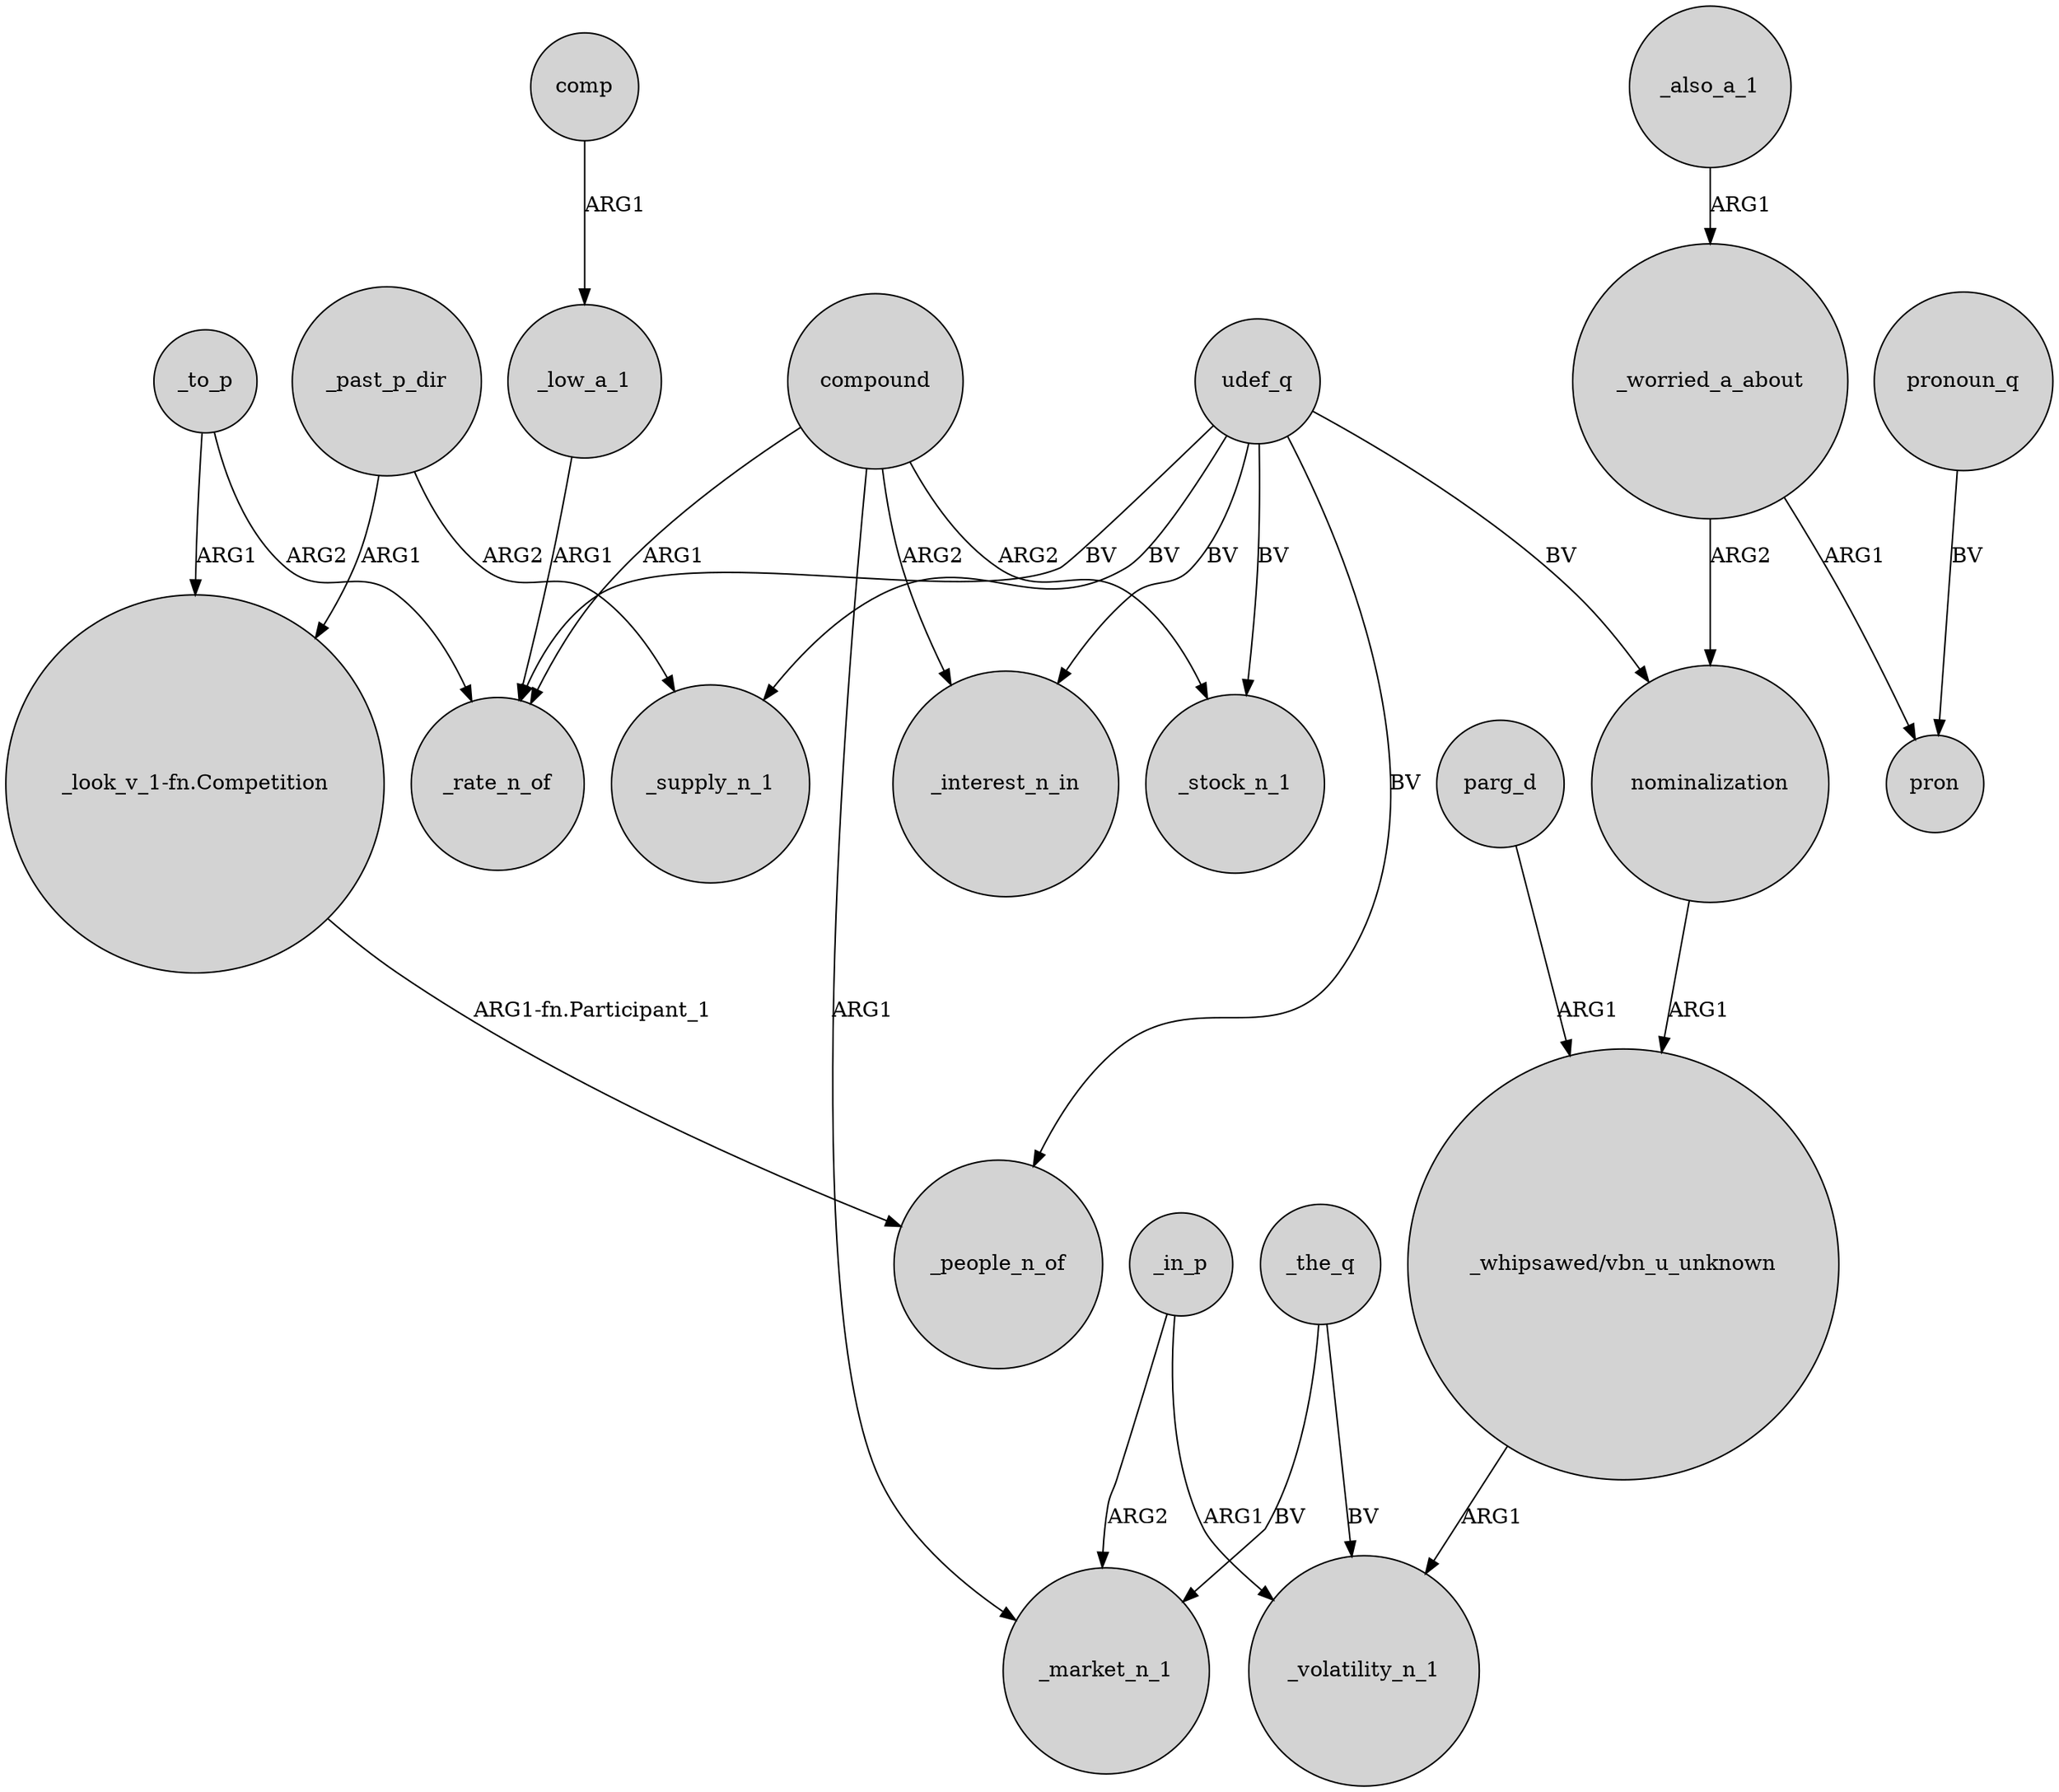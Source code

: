 digraph {
	node [shape=circle style=filled]
	udef_q -> _people_n_of [label=BV]
	comp -> _low_a_1 [label=ARG1]
	_to_p -> _rate_n_of [label=ARG2]
	_low_a_1 -> _rate_n_of [label=ARG1]
	_the_q -> _volatility_n_1 [label=BV]
	_worried_a_about -> pron [label=ARG1]
	parg_d -> "_whipsawed/vbn_u_unknown" [label=ARG1]
	udef_q -> nominalization [label=BV]
	_to_p -> "_look_v_1-fn.Competition" [label=ARG1]
	compound -> _rate_n_of [label=ARG1]
	udef_q -> _rate_n_of [label=BV]
	udef_q -> _supply_n_1 [label=BV]
	_the_q -> _market_n_1 [label=BV]
	_in_p -> _volatility_n_1 [label=ARG1]
	pronoun_q -> pron [label=BV]
	udef_q -> _stock_n_1 [label=BV]
	_in_p -> _market_n_1 [label=ARG2]
	"_look_v_1-fn.Competition" -> _people_n_of [label="ARG1-fn.Participant_1"]
	compound -> _stock_n_1 [label=ARG2]
	nominalization -> "_whipsawed/vbn_u_unknown" [label=ARG1]
	"_whipsawed/vbn_u_unknown" -> _volatility_n_1 [label=ARG1]
	_past_p_dir -> _supply_n_1 [label=ARG2]
	_worried_a_about -> nominalization [label=ARG2]
	_past_p_dir -> "_look_v_1-fn.Competition" [label=ARG1]
	udef_q -> _interest_n_in [label=BV]
	_also_a_1 -> _worried_a_about [label=ARG1]
	compound -> _market_n_1 [label=ARG1]
	compound -> _interest_n_in [label=ARG2]
}
